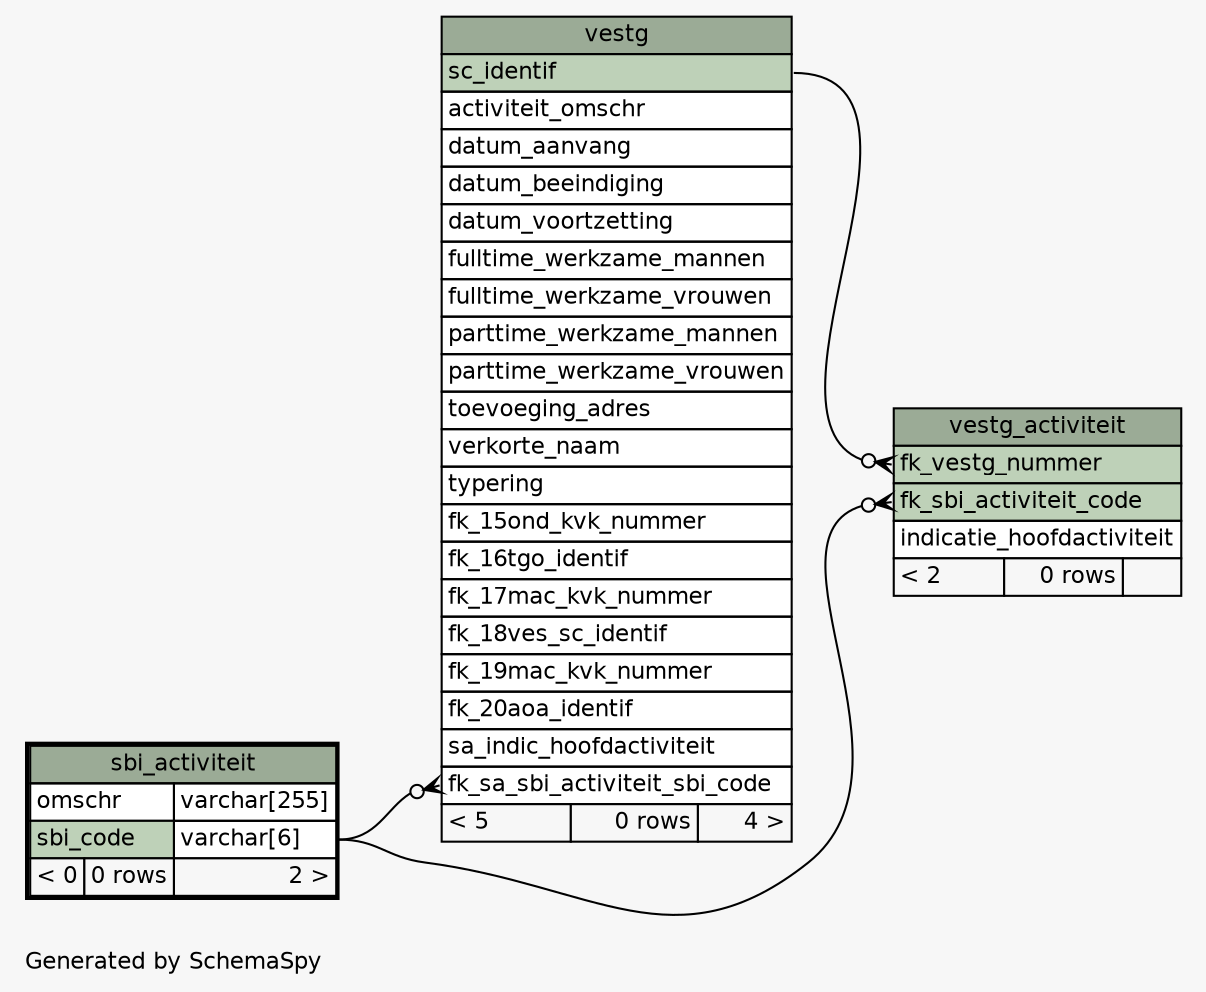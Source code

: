 // dot 2.38.0 on Linux 4.13.0-37-generic
// SchemaSpy rev Unknown
digraph "oneDegreeRelationshipsDiagram" {
  graph [
    rankdir="RL"
    bgcolor="#f7f7f7"
    label="\nGenerated by SchemaSpy"
    labeljust="l"
    nodesep="0.18"
    ranksep="0.46"
    fontname="Helvetica"
    fontsize="11"
  ];
  node [
    fontname="Helvetica"
    fontsize="11"
    shape="plaintext"
  ];
  edge [
    arrowsize="0.8"
  ];
  "vestg":"fk_sa_sbi_activiteit_sbi_code":w -> "sbi_activiteit":"sbi_code.type":e [arrowhead=none dir=back arrowtail=crowodot];
  "vestg_activiteit":"fk_sbi_activiteit_code":w -> "sbi_activiteit":"sbi_code.type":e [arrowhead=none dir=back arrowtail=crowodot];
  "vestg_activiteit":"fk_vestg_nummer":w -> "vestg":"sc_identif":e [arrowhead=none dir=back arrowtail=crowodot];
  "sbi_activiteit" [
    label=<
    <TABLE BORDER="2" CELLBORDER="1" CELLSPACING="0" BGCOLOR="#ffffff">
      <TR><TD COLSPAN="3" BGCOLOR="#9bab96" ALIGN="CENTER">sbi_activiteit</TD></TR>
      <TR><TD PORT="omschr" COLSPAN="2" ALIGN="LEFT">omschr</TD><TD PORT="omschr.type" ALIGN="LEFT">varchar[255]</TD></TR>
      <TR><TD PORT="sbi_code" COLSPAN="2" BGCOLOR="#bed1b8" ALIGN="LEFT">sbi_code</TD><TD PORT="sbi_code.type" ALIGN="LEFT">varchar[6]</TD></TR>
      <TR><TD ALIGN="LEFT" BGCOLOR="#f7f7f7">&lt; 0</TD><TD ALIGN="RIGHT" BGCOLOR="#f7f7f7">0 rows</TD><TD ALIGN="RIGHT" BGCOLOR="#f7f7f7">2 &gt;</TD></TR>
    </TABLE>>
    URL="sbi_activiteit.html"
    tooltip="sbi_activiteit"
  ];
  "vestg" [
    label=<
    <TABLE BORDER="0" CELLBORDER="1" CELLSPACING="0" BGCOLOR="#ffffff">
      <TR><TD COLSPAN="3" BGCOLOR="#9bab96" ALIGN="CENTER">vestg</TD></TR>
      <TR><TD PORT="sc_identif" COLSPAN="3" BGCOLOR="#bed1b8" ALIGN="LEFT">sc_identif</TD></TR>
      <TR><TD PORT="activiteit_omschr" COLSPAN="3" ALIGN="LEFT">activiteit_omschr</TD></TR>
      <TR><TD PORT="datum_aanvang" COLSPAN="3" ALIGN="LEFT">datum_aanvang</TD></TR>
      <TR><TD PORT="datum_beeindiging" COLSPAN="3" ALIGN="LEFT">datum_beeindiging</TD></TR>
      <TR><TD PORT="datum_voortzetting" COLSPAN="3" ALIGN="LEFT">datum_voortzetting</TD></TR>
      <TR><TD PORT="fulltime_werkzame_mannen" COLSPAN="3" ALIGN="LEFT">fulltime_werkzame_mannen</TD></TR>
      <TR><TD PORT="fulltime_werkzame_vrouwen" COLSPAN="3" ALIGN="LEFT">fulltime_werkzame_vrouwen</TD></TR>
      <TR><TD PORT="parttime_werkzame_mannen" COLSPAN="3" ALIGN="LEFT">parttime_werkzame_mannen</TD></TR>
      <TR><TD PORT="parttime_werkzame_vrouwen" COLSPAN="3" ALIGN="LEFT">parttime_werkzame_vrouwen</TD></TR>
      <TR><TD PORT="toevoeging_adres" COLSPAN="3" ALIGN="LEFT">toevoeging_adres</TD></TR>
      <TR><TD PORT="verkorte_naam" COLSPAN="3" ALIGN="LEFT">verkorte_naam</TD></TR>
      <TR><TD PORT="typering" COLSPAN="3" ALIGN="LEFT">typering</TD></TR>
      <TR><TD PORT="fk_15ond_kvk_nummer" COLSPAN="3" ALIGN="LEFT">fk_15ond_kvk_nummer</TD></TR>
      <TR><TD PORT="fk_16tgo_identif" COLSPAN="3" ALIGN="LEFT">fk_16tgo_identif</TD></TR>
      <TR><TD PORT="fk_17mac_kvk_nummer" COLSPAN="3" ALIGN="LEFT">fk_17mac_kvk_nummer</TD></TR>
      <TR><TD PORT="fk_18ves_sc_identif" COLSPAN="3" ALIGN="LEFT">fk_18ves_sc_identif</TD></TR>
      <TR><TD PORT="fk_19mac_kvk_nummer" COLSPAN="3" ALIGN="LEFT">fk_19mac_kvk_nummer</TD></TR>
      <TR><TD PORT="fk_20aoa_identif" COLSPAN="3" ALIGN="LEFT">fk_20aoa_identif</TD></TR>
      <TR><TD PORT="sa_indic_hoofdactiviteit" COLSPAN="3" ALIGN="LEFT">sa_indic_hoofdactiviteit</TD></TR>
      <TR><TD PORT="fk_sa_sbi_activiteit_sbi_code" COLSPAN="3" ALIGN="LEFT">fk_sa_sbi_activiteit_sbi_code</TD></TR>
      <TR><TD ALIGN="LEFT" BGCOLOR="#f7f7f7">&lt; 5</TD><TD ALIGN="RIGHT" BGCOLOR="#f7f7f7">0 rows</TD><TD ALIGN="RIGHT" BGCOLOR="#f7f7f7">4 &gt;</TD></TR>
    </TABLE>>
    URL="vestg.html"
    tooltip="vestg"
  ];
  "vestg_activiteit" [
    label=<
    <TABLE BORDER="0" CELLBORDER="1" CELLSPACING="0" BGCOLOR="#ffffff">
      <TR><TD COLSPAN="3" BGCOLOR="#9bab96" ALIGN="CENTER">vestg_activiteit</TD></TR>
      <TR><TD PORT="fk_vestg_nummer" COLSPAN="3" BGCOLOR="#bed1b8" ALIGN="LEFT">fk_vestg_nummer</TD></TR>
      <TR><TD PORT="fk_sbi_activiteit_code" COLSPAN="3" BGCOLOR="#bed1b8" ALIGN="LEFT">fk_sbi_activiteit_code</TD></TR>
      <TR><TD PORT="indicatie_hoofdactiviteit" COLSPAN="3" ALIGN="LEFT">indicatie_hoofdactiviteit</TD></TR>
      <TR><TD ALIGN="LEFT" BGCOLOR="#f7f7f7">&lt; 2</TD><TD ALIGN="RIGHT" BGCOLOR="#f7f7f7">0 rows</TD><TD ALIGN="RIGHT" BGCOLOR="#f7f7f7">  </TD></TR>
    </TABLE>>
    URL="vestg_activiteit.html"
    tooltip="vestg_activiteit"
  ];
}

